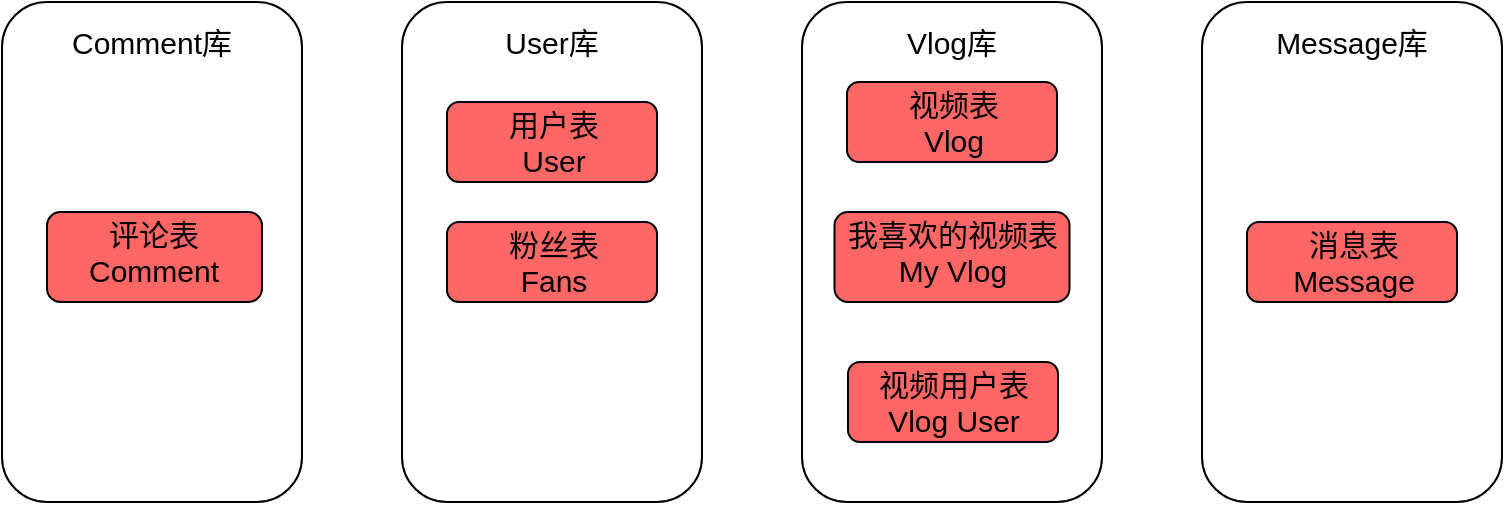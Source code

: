 <mxfile version="18.2.1" type="github">
  <diagram id="LCvASt3UgwcCsNzlavFO" name="第 1 页">
    <mxGraphModel dx="1154" dy="563" grid="1" gridSize="10" guides="1" tooltips="1" connect="1" arrows="1" fold="1" page="1" pageScale="1" pageWidth="827" pageHeight="1169" math="0" shadow="0">
      <root>
        <mxCell id="0" />
        <mxCell id="1" parent="0" />
        <mxCell id="iCcUatJ16dfGF_T-fvzp-1" value="" style="rounded=1;whiteSpace=wrap;html=1;" parent="1" vertex="1">
          <mxGeometry x="90" y="150" width="150" height="250" as="geometry" />
        </mxCell>
        <mxCell id="iCcUatJ16dfGF_T-fvzp-2" value="&lt;font color=&quot;#000000&quot; style=&quot;font-size: 15px;&quot;&gt;Comment库&lt;/font&gt;" style="text;html=1;strokeColor=none;fillColor=none;align=center;verticalAlign=middle;whiteSpace=wrap;rounded=0;fontColor=#FFFFFF;fontSize=15;" parent="1" vertex="1">
          <mxGeometry x="115" y="160" width="100" height="20" as="geometry" />
        </mxCell>
        <mxCell id="iCcUatJ16dfGF_T-fvzp-3" value="" style="rounded=1;whiteSpace=wrap;html=1;" parent="1" vertex="1">
          <mxGeometry x="290" y="150" width="150" height="250" as="geometry" />
        </mxCell>
        <mxCell id="iCcUatJ16dfGF_T-fvzp-4" value="&lt;font color=&quot;#000000&quot; style=&quot;font-size: 15px;&quot;&gt;User库&lt;/font&gt;" style="text;html=1;strokeColor=none;fillColor=none;align=center;verticalAlign=middle;whiteSpace=wrap;rounded=0;fontColor=#FFFFFF;fontSize=15;" parent="1" vertex="1">
          <mxGeometry x="315" y="160" width="100" height="20" as="geometry" />
        </mxCell>
        <mxCell id="iCcUatJ16dfGF_T-fvzp-5" value="" style="rounded=1;whiteSpace=wrap;html=1;" parent="1" vertex="1">
          <mxGeometry x="490" y="150" width="150" height="250" as="geometry" />
        </mxCell>
        <mxCell id="iCcUatJ16dfGF_T-fvzp-6" value="&lt;font color=&quot;#000000&quot;&gt;Vlog库&lt;/font&gt;" style="text;html=1;strokeColor=none;fillColor=none;align=center;verticalAlign=middle;whiteSpace=wrap;rounded=0;fontColor=#FFFFFF;fontSize=15;" parent="1" vertex="1">
          <mxGeometry x="515" y="160" width="100" height="20" as="geometry" />
        </mxCell>
        <mxCell id="iCcUatJ16dfGF_T-fvzp-7" value="" style="rounded=1;whiteSpace=wrap;html=1;fontSize=15;fontColor=#000000;fillColor=#FF6666;" parent="1" vertex="1">
          <mxGeometry x="112.5" y="255" width="107.5" height="45" as="geometry" />
        </mxCell>
        <mxCell id="iCcUatJ16dfGF_T-fvzp-8" value="评论表&lt;br&gt;Comment" style="text;html=1;strokeColor=none;fillColor=none;align=center;verticalAlign=middle;whiteSpace=wrap;rounded=0;fontSize=15;fontColor=#000000;" parent="1" vertex="1">
          <mxGeometry x="135.5" y="260" width="60" height="30" as="geometry" />
        </mxCell>
        <mxCell id="iCcUatJ16dfGF_T-fvzp-9" value="" style="rounded=1;whiteSpace=wrap;html=1;fontSize=15;fontColor=#000000;fillColor=#FF6666;" parent="1" vertex="1">
          <mxGeometry x="312.5" y="200" width="105" height="40" as="geometry" />
        </mxCell>
        <mxCell id="iCcUatJ16dfGF_T-fvzp-10" value="用户表&lt;br&gt;User" style="text;html=1;strokeColor=none;fillColor=none;align=center;verticalAlign=middle;whiteSpace=wrap;rounded=0;fontSize=15;fontColor=#000000;" parent="1" vertex="1">
          <mxGeometry x="335.5" y="205" width="60" height="30" as="geometry" />
        </mxCell>
        <mxCell id="iCcUatJ16dfGF_T-fvzp-11" value="" style="rounded=1;whiteSpace=wrap;html=1;fontSize=15;fontColor=#000000;fillColor=#FF6666;" parent="1" vertex="1">
          <mxGeometry x="312.5" y="260" width="105" height="40" as="geometry" />
        </mxCell>
        <mxCell id="iCcUatJ16dfGF_T-fvzp-12" value="粉丝表&lt;br&gt;Fans" style="text;html=1;strokeColor=none;fillColor=none;align=center;verticalAlign=middle;whiteSpace=wrap;rounded=0;fontSize=15;fontColor=#000000;" parent="1" vertex="1">
          <mxGeometry x="335.5" y="265" width="60" height="30" as="geometry" />
        </mxCell>
        <mxCell id="iCcUatJ16dfGF_T-fvzp-13" value="" style="rounded=1;whiteSpace=wrap;html=1;fontSize=15;fontColor=#000000;fillColor=#FF6666;" parent="1" vertex="1">
          <mxGeometry x="512.5" y="190" width="105" height="40" as="geometry" />
        </mxCell>
        <mxCell id="iCcUatJ16dfGF_T-fvzp-14" value="视频表&lt;br&gt;Vlog" style="text;html=1;strokeColor=none;fillColor=none;align=center;verticalAlign=middle;whiteSpace=wrap;rounded=0;fontSize=15;fontColor=#000000;" parent="1" vertex="1">
          <mxGeometry x="535.5" y="195" width="60" height="30" as="geometry" />
        </mxCell>
        <mxCell id="iCcUatJ16dfGF_T-fvzp-18" value="" style="rounded=1;whiteSpace=wrap;html=1;fontSize=15;fontColor=#000000;fillColor=#FF6666;" parent="1" vertex="1">
          <mxGeometry x="506.25" y="255" width="117.5" height="45" as="geometry" />
        </mxCell>
        <mxCell id="iCcUatJ16dfGF_T-fvzp-19" value="我喜欢的视频表&lt;br&gt;My Vlog" style="text;html=1;strokeColor=none;fillColor=none;align=center;verticalAlign=middle;whiteSpace=wrap;rounded=0;fontSize=15;fontColor=#000000;" parent="1" vertex="1">
          <mxGeometry x="502.75" y="270" width="124.5" height="10" as="geometry" />
        </mxCell>
        <mxCell id="iCcUatJ16dfGF_T-fvzp-21" value="" style="rounded=1;whiteSpace=wrap;html=1;fontSize=15;fontColor=#000000;fillColor=#FF6666;" parent="1" vertex="1">
          <mxGeometry x="513" y="330" width="105" height="40" as="geometry" />
        </mxCell>
        <mxCell id="iCcUatJ16dfGF_T-fvzp-22" value="视频用户表&lt;br&gt;Vlog User" style="text;html=1;strokeColor=none;fillColor=none;align=center;verticalAlign=middle;whiteSpace=wrap;rounded=0;fontSize=15;fontColor=#000000;" parent="1" vertex="1">
          <mxGeometry x="513.5" y="335" width="104" height="30" as="geometry" />
        </mxCell>
        <mxCell id="NL9A3RGWJ0JwhjUW0Cnk-1" value="" style="rounded=1;whiteSpace=wrap;html=1;" vertex="1" parent="1">
          <mxGeometry x="690" y="150" width="150" height="250" as="geometry" />
        </mxCell>
        <mxCell id="NL9A3RGWJ0JwhjUW0Cnk-2" value="&lt;font color=&quot;#000000&quot; style=&quot;font-size: 15px;&quot;&gt;Message库&lt;/font&gt;" style="text;html=1;strokeColor=none;fillColor=none;align=center;verticalAlign=middle;whiteSpace=wrap;rounded=0;fontColor=#FFFFFF;fontSize=15;" vertex="1" parent="1">
          <mxGeometry x="715" y="160" width="100" height="20" as="geometry" />
        </mxCell>
        <mxCell id="NL9A3RGWJ0JwhjUW0Cnk-5" value="" style="rounded=1;whiteSpace=wrap;html=1;fontSize=15;fontColor=#000000;fillColor=#FF6666;" vertex="1" parent="1">
          <mxGeometry x="712.5" y="260" width="105" height="40" as="geometry" />
        </mxCell>
        <mxCell id="NL9A3RGWJ0JwhjUW0Cnk-6" value="消息表&lt;br&gt;Message" style="text;html=1;strokeColor=none;fillColor=none;align=center;verticalAlign=middle;whiteSpace=wrap;rounded=0;fontSize=15;fontColor=#000000;" vertex="1" parent="1">
          <mxGeometry x="735.5" y="265" width="60" height="30" as="geometry" />
        </mxCell>
      </root>
    </mxGraphModel>
  </diagram>
</mxfile>
